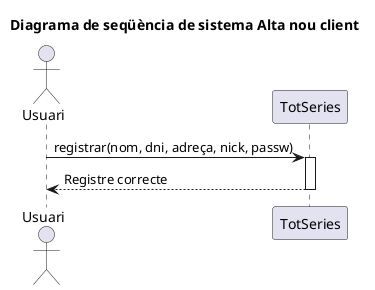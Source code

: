 @startuml

title Diagrama de seqüència de sistema Alta nou client
Actor Usuari
Usuari -> TotSeries: registrar(nom, dni, adreça, nick, passw)
activate TotSeries
Usuari <-- TotSeries: Registre correcte
deactivate TotSeries
@enduml
